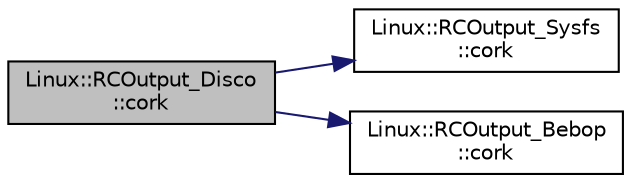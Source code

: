 digraph "Linux::RCOutput_Disco::cork"
{
 // INTERACTIVE_SVG=YES
  edge [fontname="Helvetica",fontsize="10",labelfontname="Helvetica",labelfontsize="10"];
  node [fontname="Helvetica",fontsize="10",shape=record];
  rankdir="LR";
  Node1 [label="Linux::RCOutput_Disco\l::cork",height=0.2,width=0.4,color="black", fillcolor="grey75", style="filled", fontcolor="black"];
  Node1 -> Node2 [color="midnightblue",fontsize="10",style="solid",fontname="Helvetica"];
  Node2 [label="Linux::RCOutput_Sysfs\l::cork",height=0.2,width=0.4,color="black", fillcolor="white", style="filled",URL="$classLinux_1_1RCOutput__Sysfs.html#a4d873880d7c60d1feee875ff0d84a83c"];
  Node1 -> Node3 [color="midnightblue",fontsize="10",style="solid",fontname="Helvetica"];
  Node3 [label="Linux::RCOutput_Bebop\l::cork",height=0.2,width=0.4,color="black", fillcolor="white", style="filled",URL="$classLinux_1_1RCOutput__Bebop.html#a88a6d5cc3c78fb08366948a2800c678a"];
}
